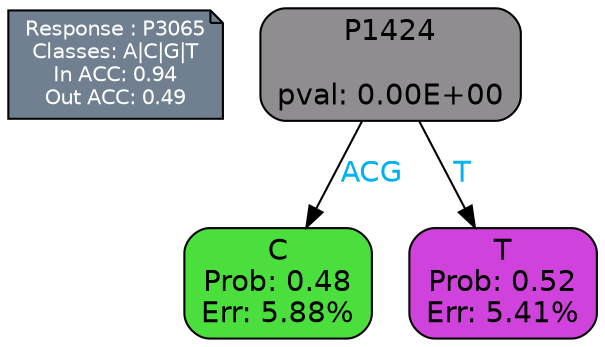 digraph Tree {
node [shape=box, style="filled, rounded", color="black", fontname=helvetica] ;
graph [ranksep=equally, splines=polylines, bgcolor=transparent, dpi=600] ;
edge [fontname=helvetica] ;
LEGEND [label="Response : P3065
Classes: A|C|G|T
In ACC: 0.94
Out ACC: 0.49
",shape=note,align=left,style=filled,fillcolor="slategray",fontcolor="white",fontsize=10];1 [label="P1424

pval: 0.00E+00", fillcolor="#908d90"] ;
2 [label="C
Prob: 0.48
Err: 5.88%", fillcolor="#4bdf3e"] ;
3 [label="T
Prob: 0.52
Err: 5.41%", fillcolor="#cf42db"] ;
1 -> 2 [label="ACG",fontcolor=deepskyblue2] ;
1 -> 3 [label="T",fontcolor=deepskyblue2] ;
{rank = same; 2;3;}{rank = same; LEGEND;1;}}
